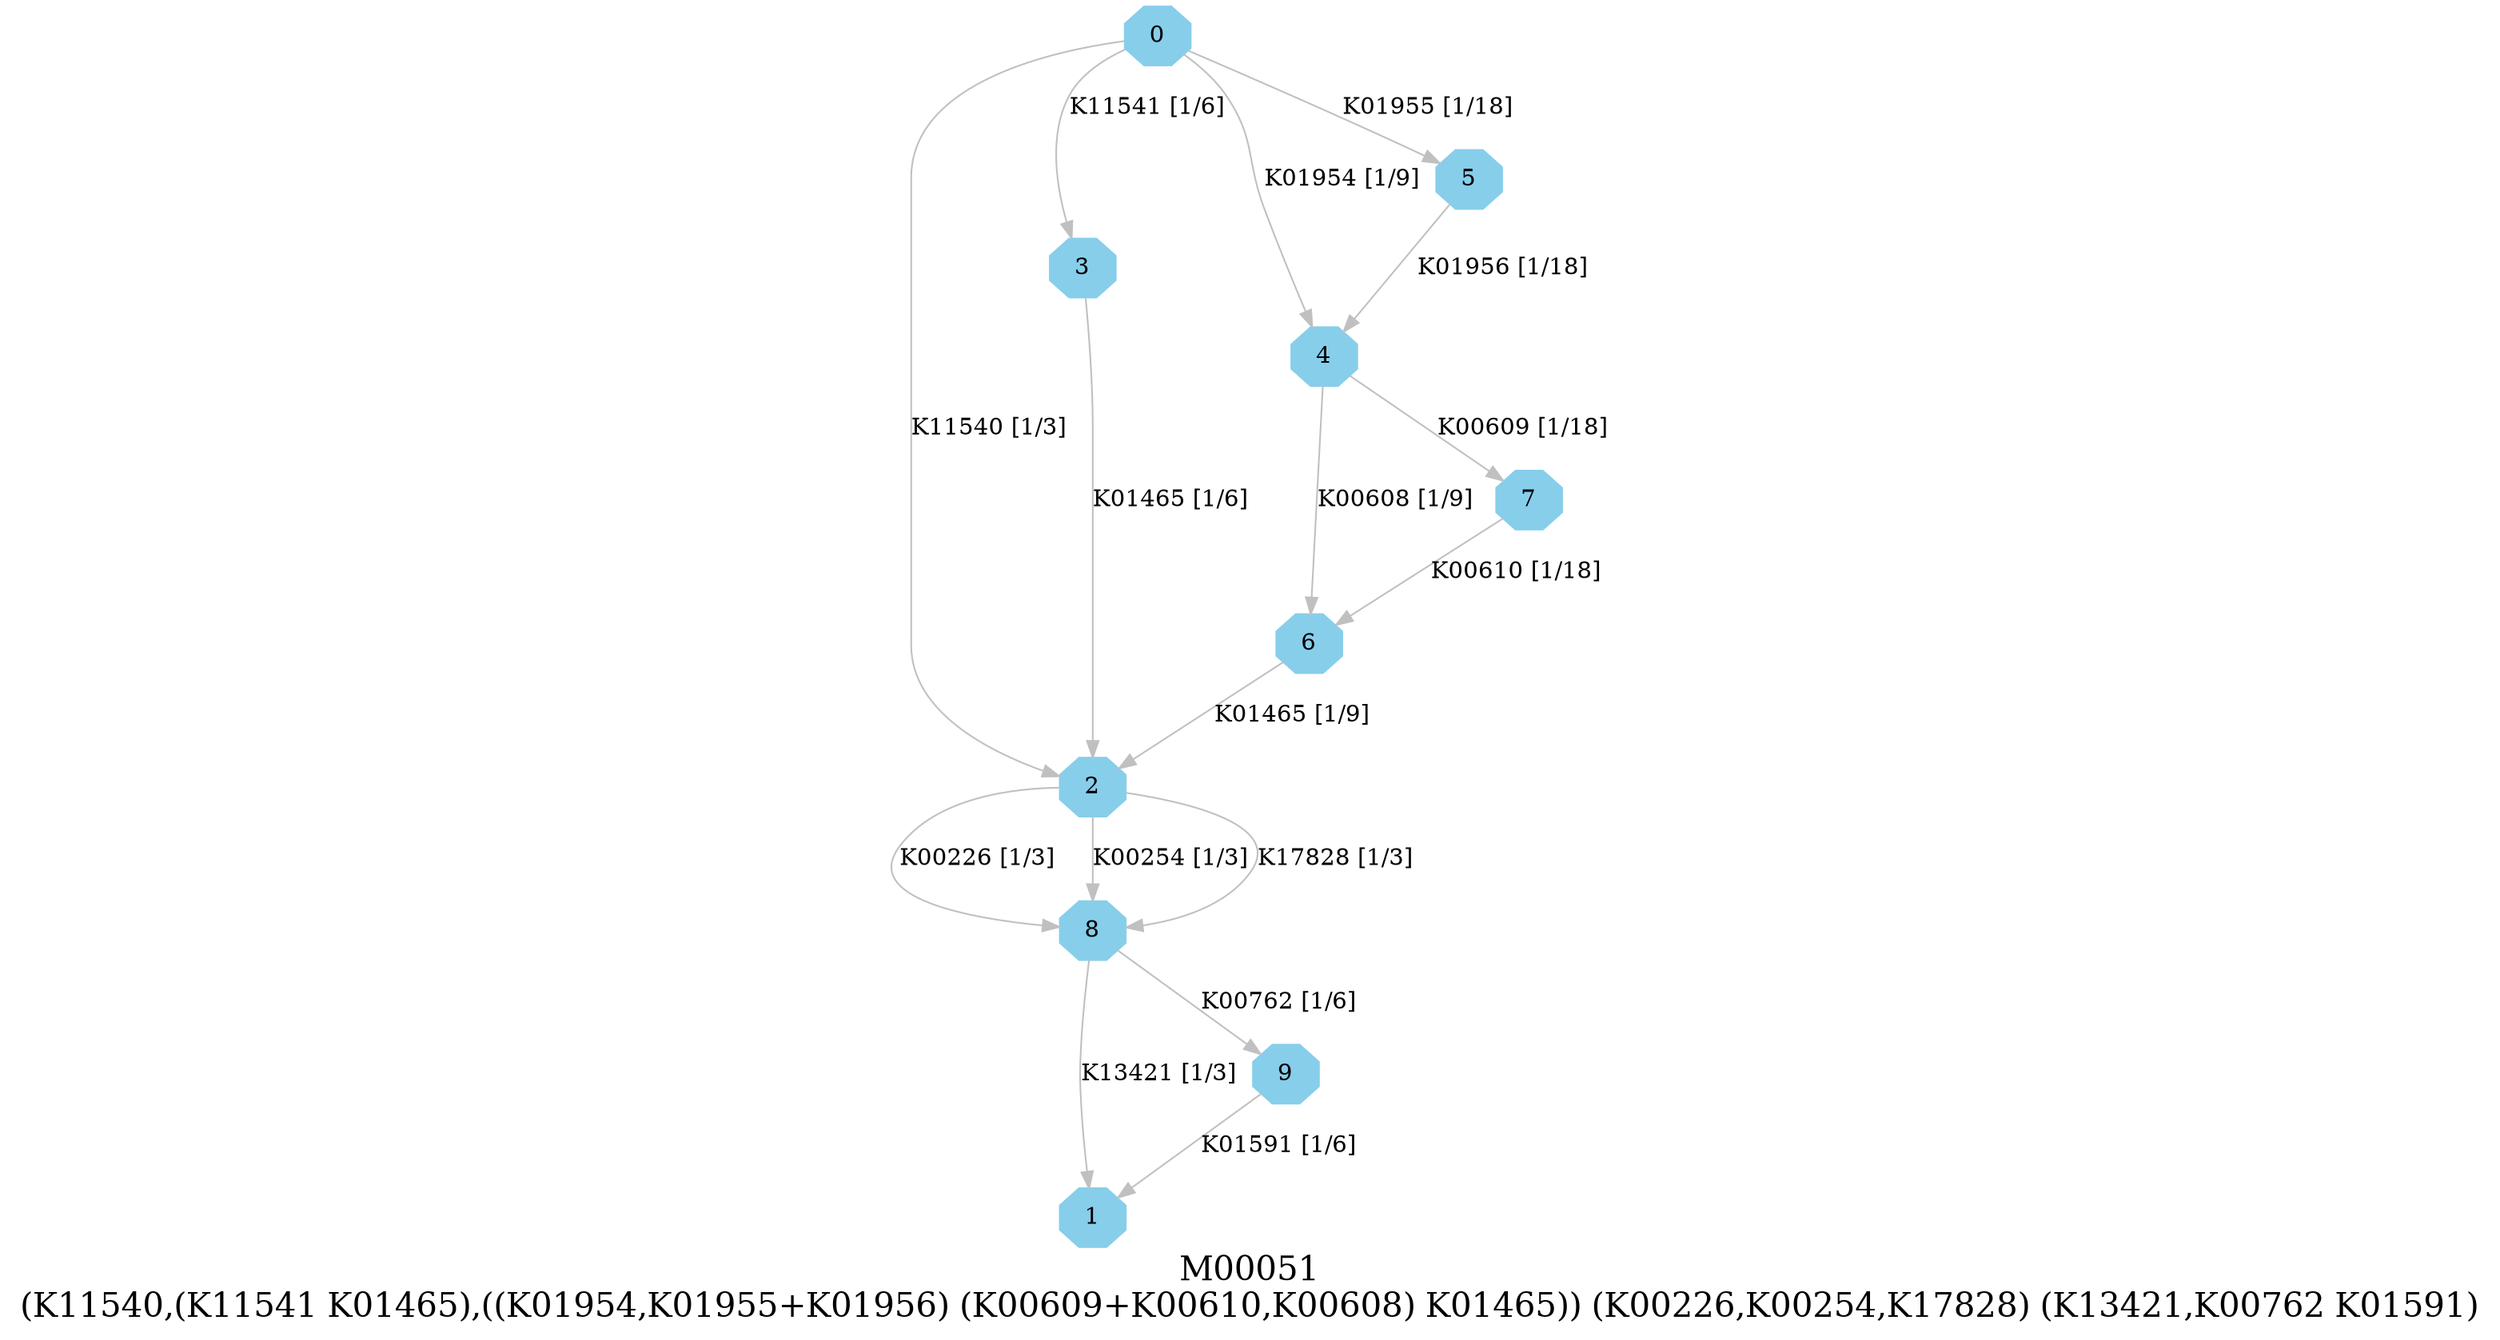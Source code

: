 digraph G {
graph [label="M00051
(K11540,(K11541 K01465),((K01954,K01955+K01956) (K00609+K00610,K00608) K01465)) (K00226,K00254,K17828) (K13421,K00762 K01591)",fontsize=20];
node [shape=box,style=filled];
edge [len=3,color=grey];
{node [width=.3,height=.3,shape=octagon,style=filled,color=skyblue] 0 1 2 3 4 5 6 7 8 9 }
0 -> 2 [label="K11540 [1/3]"];
0 -> 3 [label="K11541 [1/6]"];
0 -> 4 [label="K01954 [1/9]"];
0 -> 5 [label="K01955 [1/18]"];
2 -> 8 [label="K00226 [1/3]"];
2 -> 8 [label="K00254 [1/3]"];
2 -> 8 [label="K17828 [1/3]"];
3 -> 2 [label="K01465 [1/6]"];
4 -> 7 [label="K00609 [1/18]"];
4 -> 6 [label="K00608 [1/9]"];
5 -> 4 [label="K01956 [1/18]"];
6 -> 2 [label="K01465 [1/9]"];
7 -> 6 [label="K00610 [1/18]"];
8 -> 1 [label="K13421 [1/3]"];
8 -> 9 [label="K00762 [1/6]"];
9 -> 1 [label="K01591 [1/6]"];
}